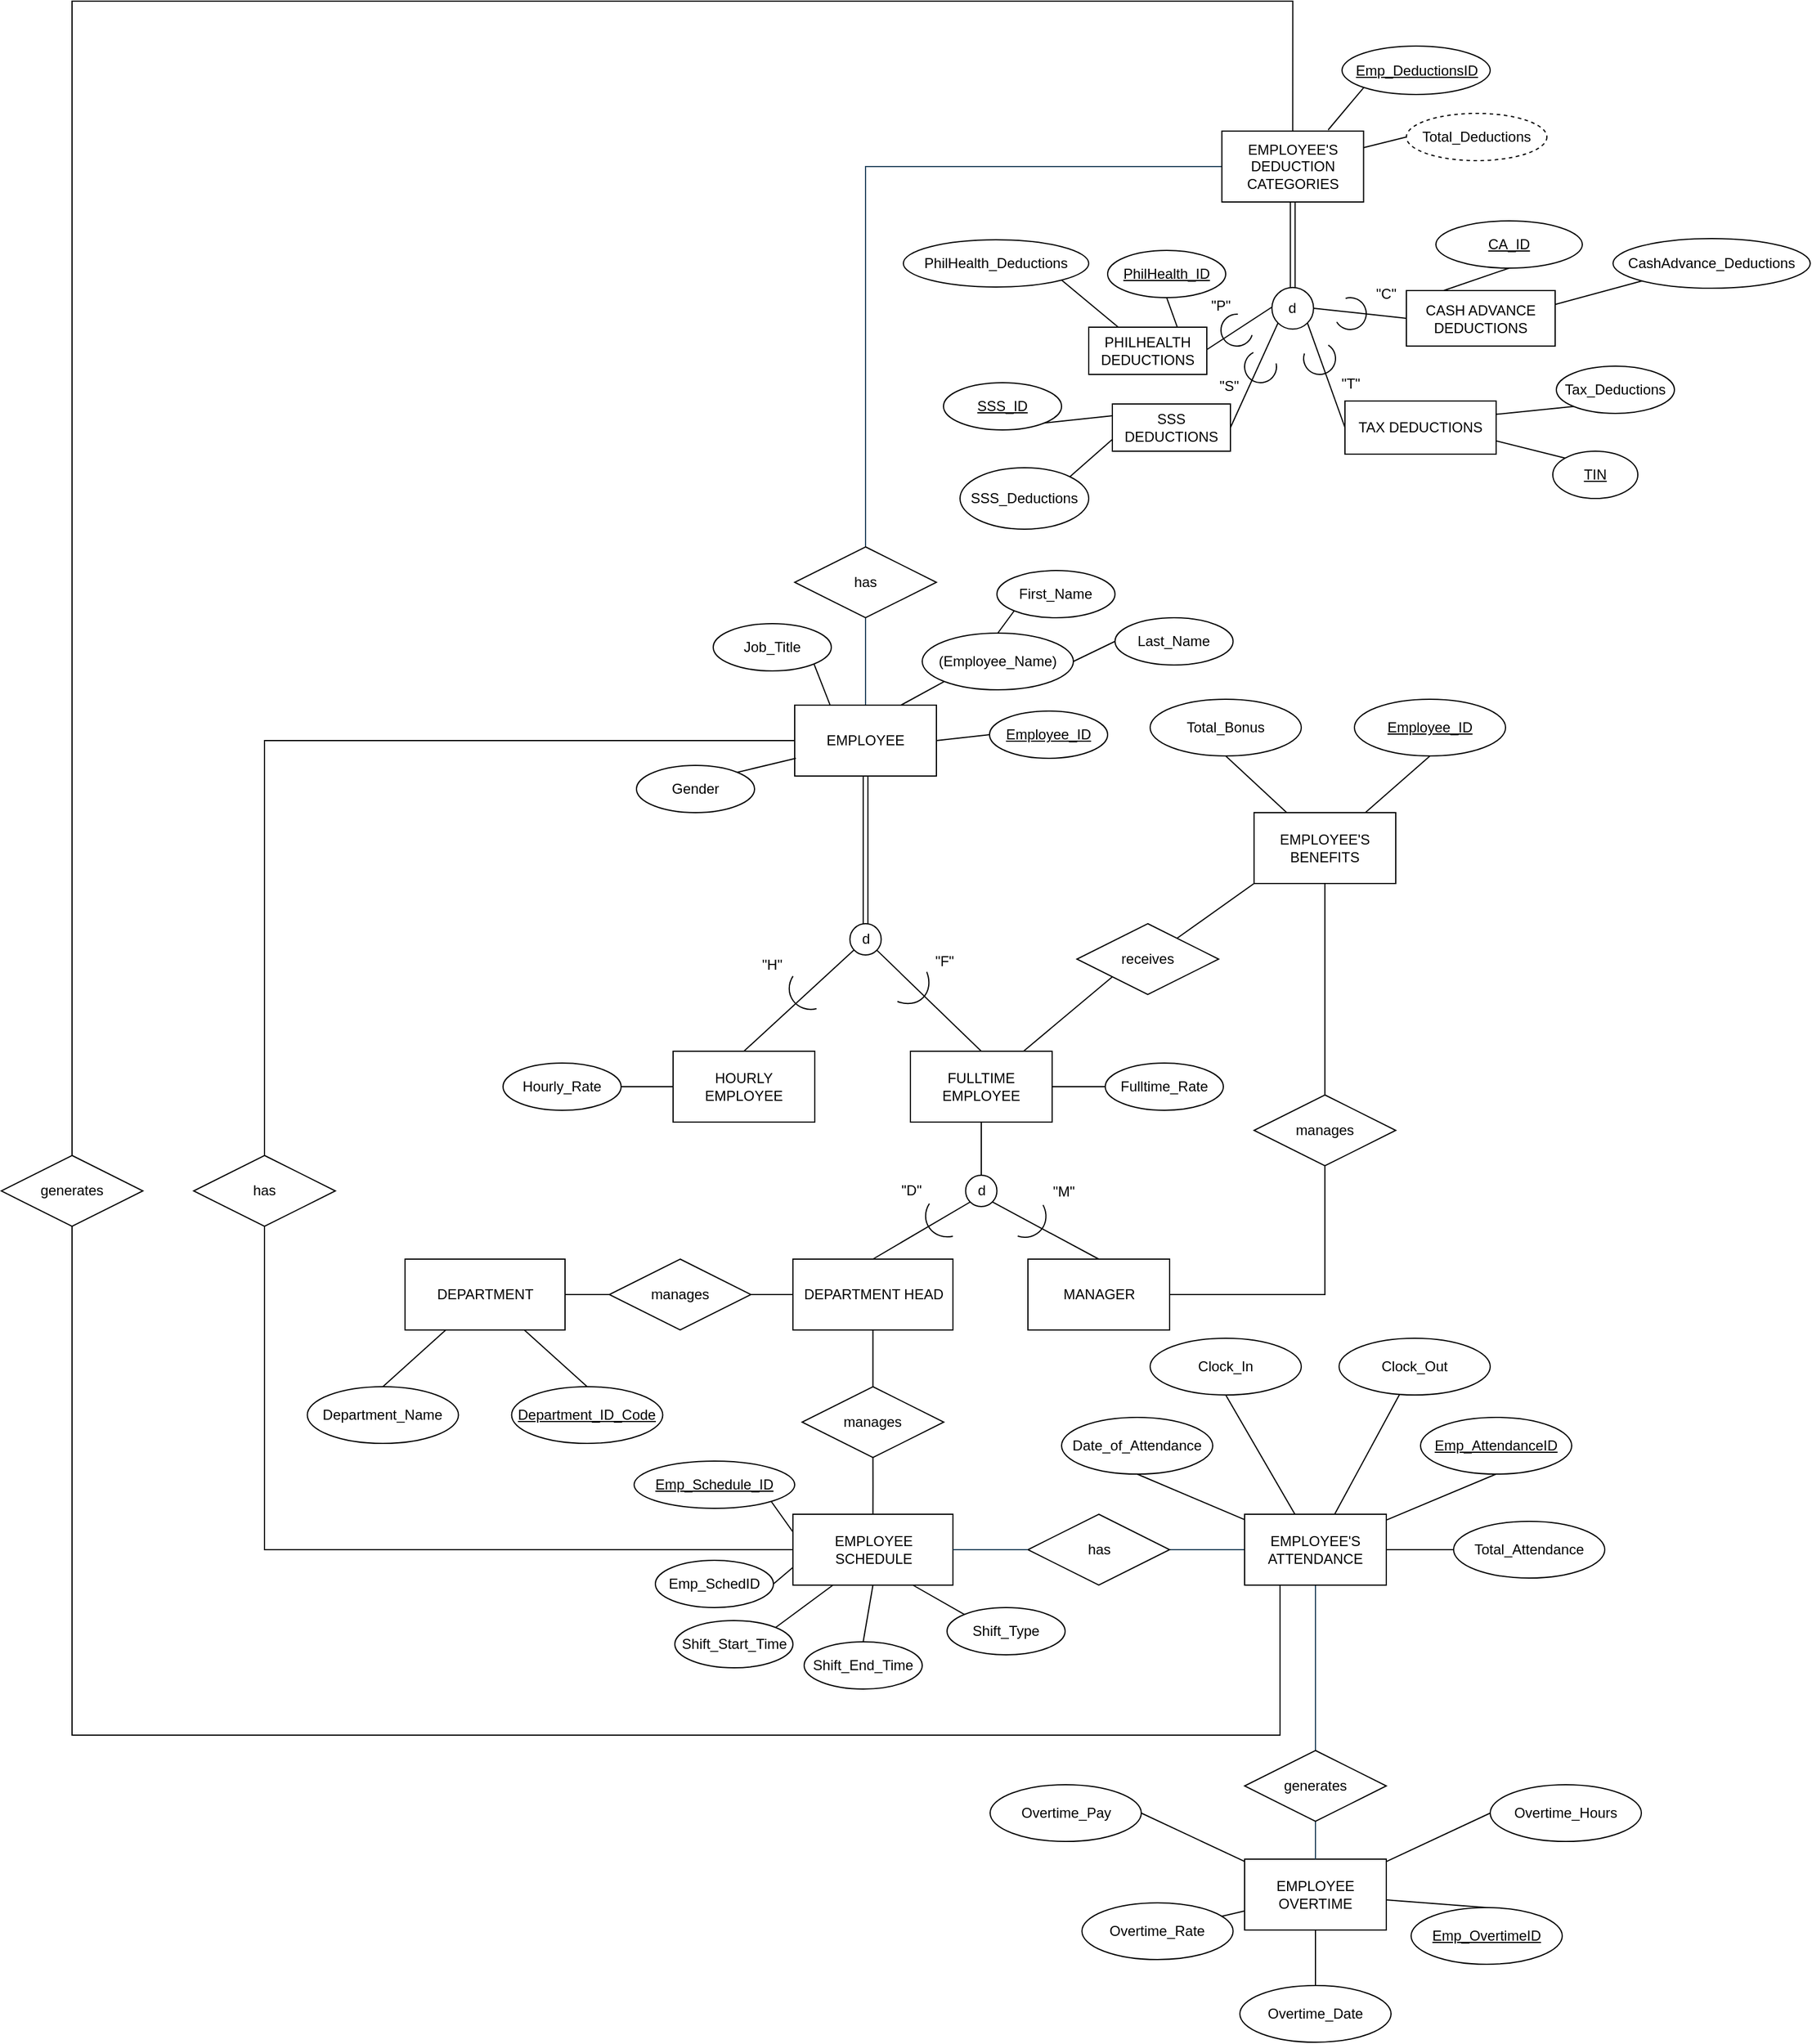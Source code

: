 <mxfile version="24.8.4">
  <diagram id="tcjsno71EdrX0hj49cEU" name="FINALISMS">
    <mxGraphModel dx="2550" dy="1683" grid="0" gridSize="10" guides="1" tooltips="1" connect="1" arrows="1" fold="1" page="0" pageScale="1" pageWidth="850" pageHeight="1100" math="0" shadow="0">
      <root>
        <mxCell id="0" />
        <mxCell id="1" parent="0" />
        <mxCell id="CG7BJl7uc96B3Ltmujwu-2" style="edgeStyle=none;curved=1;rounded=0;orthogonalLoop=1;jettySize=auto;html=1;fontSize=12;shape=link;exitX=0.5;exitY=1;exitDx=0;exitDy=0;" parent="1" source="CG7BJl7uc96B3Ltmujwu-1" edge="1">
          <mxGeometry relative="1" as="geometry">
            <mxPoint x="283" y="333" as="targetPoint" />
            <mxPoint x="283" y="274" as="sourcePoint" />
          </mxGeometry>
        </mxCell>
        <mxCell id="MASK369SihK40Q0xY-oh-35" style="edgeStyle=orthogonalEdgeStyle;rounded=0;orthogonalLoop=1;jettySize=auto;html=1;exitX=0;exitY=0.5;exitDx=0;exitDy=0;endArrow=none;endFill=0;" parent="1" source="CG7BJl7uc96B3Ltmujwu-1" target="MASK369SihK40Q0xY-oh-34" edge="1">
          <mxGeometry relative="1" as="geometry" />
        </mxCell>
        <mxCell id="3F6Cv_izD6sbE8AVYUt3-1" value="" style="edgeLabel;html=1;align=center;verticalAlign=middle;resizable=0;points=[];fontSize=12;strokeColor=#FFFFFF;fontColor=#FFFFFF;fillColor=#182E3E;" parent="MASK369SihK40Q0xY-oh-35" connectable="0" vertex="1">
          <mxGeometry x="0.364" y="-1" relative="1" as="geometry">
            <mxPoint y="1" as="offset" />
          </mxGeometry>
        </mxCell>
        <mxCell id="0FI_tfFNJNvcFmxFVnWc-5" style="edgeStyle=none;curved=1;rounded=0;orthogonalLoop=1;jettySize=auto;html=1;entryX=0.5;entryY=1;entryDx=0;entryDy=0;strokeColor=#23445D;fontSize=12;startSize=8;endSize=8;endArrow=none;endFill=0;" parent="1" source="CG7BJl7uc96B3Ltmujwu-1" target="0FI_tfFNJNvcFmxFVnWc-1" edge="1">
          <mxGeometry relative="1" as="geometry" />
        </mxCell>
        <mxCell id="CG7BJl7uc96B3Ltmujwu-1" value="EMPLOYEE" style="rounded=0;whiteSpace=wrap;html=1;" parent="1" vertex="1">
          <mxGeometry x="223" y="146" width="120" height="60" as="geometry" />
        </mxCell>
        <mxCell id="MASK369SihK40Q0xY-oh-2" value="HOURLY EMPLOYEE" style="rounded=0;whiteSpace=wrap;html=1;" parent="1" vertex="1">
          <mxGeometry x="120" y="439" width="120" height="60" as="geometry" />
        </mxCell>
        <mxCell id="CG7BJl7uc96B3Ltmujwu-8" style="edgeStyle=none;curved=1;rounded=0;orthogonalLoop=1;jettySize=auto;html=1;entryX=0;entryY=1;entryDx=0;entryDy=0;fontSize=12;startSize=8;endSize=8;endArrow=none;endFill=0;" parent="1" source="CG7BJl7uc96B3Ltmujwu-12" target="CG7BJl7uc96B3Ltmujwu-6" edge="1">
          <mxGeometry relative="1" as="geometry">
            <mxPoint x="545.12" y="341.08" as="sourcePoint" />
          </mxGeometry>
        </mxCell>
        <mxCell id="MASK369SihK40Q0xY-oh-22" style="edgeStyle=orthogonalEdgeStyle;rounded=0;orthogonalLoop=1;jettySize=auto;html=1;exitX=0.5;exitY=1;exitDx=0;exitDy=0;entryX=0.5;entryY=0;entryDx=0;entryDy=0;endArrow=none;endFill=0;" parent="1" source="MASK369SihK40Q0xY-oh-3" target="MASK369SihK40Q0xY-oh-13" edge="1">
          <mxGeometry relative="1" as="geometry" />
        </mxCell>
        <mxCell id="MASK369SihK40Q0xY-oh-3" value="FULLTIME EMPLOYEE" style="rounded=0;whiteSpace=wrap;html=1;" parent="1" vertex="1">
          <mxGeometry x="321" y="439" width="120" height="60" as="geometry" />
        </mxCell>
        <mxCell id="CG7BJl7uc96B3Ltmujwu-5" style="edgeStyle=none;curved=1;rounded=0;orthogonalLoop=1;jettySize=auto;html=1;entryX=0.5;entryY=0;entryDx=0;entryDy=0;fontSize=12;startSize=8;endSize=8;endArrow=none;endFill=0;" parent="1" source="CG7BJl7uc96B3Ltmujwu-3" target="MASK369SihK40Q0xY-oh-3" edge="1">
          <mxGeometry relative="1" as="geometry" />
        </mxCell>
        <mxCell id="CG7BJl7uc96B3Ltmujwu-3" value="d" style="ellipse;whiteSpace=wrap;html=1;aspect=fixed;rotation=0;" parent="1" vertex="1">
          <mxGeometry x="269.75" y="331" width="26.5" height="26.5" as="geometry" />
        </mxCell>
        <mxCell id="MASK369SihK40Q0xY-oh-26" style="edgeStyle=orthogonalEdgeStyle;rounded=0;orthogonalLoop=1;jettySize=auto;html=1;exitX=0;exitY=0.5;exitDx=0;exitDy=0;entryX=1;entryY=0.5;entryDx=0;entryDy=0;endArrow=none;endFill=0;" parent="1" source="MASK369SihK40Q0xY-oh-8" target="MASK369SihK40Q0xY-oh-23" edge="1">
          <mxGeometry relative="1" as="geometry" />
        </mxCell>
        <mxCell id="MASK369SihK40Q0xY-oh-31" style="edgeStyle=orthogonalEdgeStyle;rounded=0;orthogonalLoop=1;jettySize=auto;html=1;exitX=0.5;exitY=1;exitDx=0;exitDy=0;entryX=0.5;entryY=0;entryDx=0;entryDy=0;endArrow=none;endFill=0;" parent="1" source="MASK369SihK40Q0xY-oh-8" target="CG7BJl7uc96B3Ltmujwu-14" edge="1">
          <mxGeometry relative="1" as="geometry" />
        </mxCell>
        <mxCell id="MASK369SihK40Q0xY-oh-8" value="DEPARTMENT HEAD" style="rounded=0;whiteSpace=wrap;html=1;" parent="1" vertex="1">
          <mxGeometry x="221.5" y="615" width="135.5" height="60" as="geometry" />
        </mxCell>
        <mxCell id="MASK369SihK40Q0xY-oh-9" value="MANAGER" style="rounded=0;whiteSpace=wrap;html=1;" parent="1" vertex="1">
          <mxGeometry x="420.5" y="615" width="120" height="60" as="geometry" />
        </mxCell>
        <mxCell id="MASK369SihK40Q0xY-oh-15" value="" style="endArrow=none;html=1;rounded=0;exitX=1;exitY=1;exitDx=0;exitDy=0;entryX=0.5;entryY=0;entryDx=0;entryDy=0;" parent="1" source="MASK369SihK40Q0xY-oh-13" target="MASK369SihK40Q0xY-oh-9" edge="1">
          <mxGeometry relative="1" as="geometry">
            <mxPoint x="409" y="601" as="sourcePoint" />
            <mxPoint x="569" y="601" as="targetPoint" />
          </mxGeometry>
        </mxCell>
        <mxCell id="MASK369SihK40Q0xY-oh-13" value="d" style="ellipse;whiteSpace=wrap;html=1;aspect=fixed;rotation=0;" parent="1" vertex="1">
          <mxGeometry x="367.75" y="544" width="26.5" height="26.5" as="geometry" />
        </mxCell>
        <mxCell id="MASK369SihK40Q0xY-oh-18" style="edgeStyle=orthogonalEdgeStyle;rounded=0;orthogonalLoop=1;jettySize=auto;html=1;exitX=1;exitY=0.5;exitDx=0;exitDy=0;entryX=0.5;entryY=1;entryDx=0;entryDy=0;endArrow=none;endFill=0;" parent="1" source="MASK369SihK40Q0xY-oh-9" target="MASK369SihK40Q0xY-oh-17" edge="1">
          <mxGeometry relative="1" as="geometry" />
        </mxCell>
        <mxCell id="MASK369SihK40Q0xY-oh-17" value="manages" style="shape=rhombus;perimeter=rhombusPerimeter;whiteSpace=wrap;html=1;align=center;" parent="1" vertex="1">
          <mxGeometry x="612" y="476" width="120" height="60" as="geometry" />
        </mxCell>
        <mxCell id="CG7BJl7uc96B3Ltmujwu-4" style="edgeStyle=none;curved=1;rounded=0;orthogonalLoop=1;jettySize=auto;html=1;entryX=0.5;entryY=0;entryDx=0;entryDy=0;fontSize=12;startSize=8;endSize=8;endArrow=none;endFill=0;" parent="1" source="CG7BJl7uc96B3Ltmujwu-3" target="MASK369SihK40Q0xY-oh-2" edge="1">
          <mxGeometry relative="1" as="geometry" />
        </mxCell>
        <mxCell id="CG7BJl7uc96B3Ltmujwu-11" style="edgeStyle=none;curved=1;rounded=0;orthogonalLoop=1;jettySize=auto;html=1;fontSize=12;startSize=8;endSize=8;endArrow=none;endFill=0;" parent="1" source="CG7BJl7uc96B3Ltmujwu-6" target="MASK369SihK40Q0xY-oh-17" edge="1">
          <mxGeometry relative="1" as="geometry" />
        </mxCell>
        <mxCell id="njrsVde2IB6XEEYohYFF-3" style="rounded=0;orthogonalLoop=1;jettySize=auto;html=1;entryX=0.5;entryY=1;entryDx=0;entryDy=0;endArrow=none;endFill=0;" parent="1" source="CG7BJl7uc96B3Ltmujwu-6" target="njrsVde2IB6XEEYohYFF-2" edge="1">
          <mxGeometry relative="1" as="geometry" />
        </mxCell>
        <mxCell id="njrsVde2IB6XEEYohYFF-4" style="rounded=0;orthogonalLoop=1;jettySize=auto;html=1;entryX=0.5;entryY=1;entryDx=0;entryDy=0;endArrow=none;endFill=0;" parent="1" source="CG7BJl7uc96B3Ltmujwu-6" target="njrsVde2IB6XEEYohYFF-1" edge="1">
          <mxGeometry relative="1" as="geometry" />
        </mxCell>
        <mxCell id="CG7BJl7uc96B3Ltmujwu-6" value="EMPLOYEE&#39;S BENEFITS" style="rounded=0;whiteSpace=wrap;html=1;" parent="1" vertex="1">
          <mxGeometry x="612" y="237" width="120" height="60" as="geometry" />
        </mxCell>
        <mxCell id="MASK369SihK40Q0xY-oh-19" style="rounded=0;orthogonalLoop=1;jettySize=auto;html=1;exitX=0;exitY=1;exitDx=0;exitDy=0;entryX=0.5;entryY=0;entryDx=0;entryDy=0;endArrow=none;endFill=0;" parent="1" source="MASK369SihK40Q0xY-oh-13" target="MASK369SihK40Q0xY-oh-8" edge="1">
          <mxGeometry relative="1" as="geometry" />
        </mxCell>
        <mxCell id="CG7BJl7uc96B3Ltmujwu-13" value="" style="edgeStyle=none;curved=1;rounded=0;orthogonalLoop=1;jettySize=auto;html=1;entryX=0;entryY=1;entryDx=0;entryDy=0;fontSize=12;startSize=8;endSize=8;endArrow=none;endFill=0;" parent="1" source="MASK369SihK40Q0xY-oh-3" target="CG7BJl7uc96B3Ltmujwu-12" edge="1">
          <mxGeometry relative="1" as="geometry">
            <mxPoint x="424" y="357" as="sourcePoint" />
            <mxPoint x="503.0" y="301.0" as="targetPoint" />
          </mxGeometry>
        </mxCell>
        <mxCell id="CG7BJl7uc96B3Ltmujwu-12" value="receives" style="shape=rhombus;perimeter=rhombusPerimeter;whiteSpace=wrap;html=1;align=center;" parent="1" vertex="1">
          <mxGeometry x="462" y="331" width="120" height="60" as="geometry" />
        </mxCell>
        <mxCell id="MASK369SihK40Q0xY-oh-27" style="edgeStyle=orthogonalEdgeStyle;rounded=0;orthogonalLoop=1;jettySize=auto;html=1;exitX=0;exitY=0.5;exitDx=0;exitDy=0;entryX=1;entryY=0.5;entryDx=0;entryDy=0;endArrow=none;endFill=0;" parent="1" source="MASK369SihK40Q0xY-oh-23" target="MASK369SihK40Q0xY-oh-25" edge="1">
          <mxGeometry relative="1" as="geometry" />
        </mxCell>
        <mxCell id="MASK369SihK40Q0xY-oh-23" value="manages" style="shape=rhombus;perimeter=rhombusPerimeter;whiteSpace=wrap;html=1;align=center;" parent="1" vertex="1">
          <mxGeometry x="66" y="615" width="120" height="60" as="geometry" />
        </mxCell>
        <mxCell id="CG7BJl7uc96B3Ltmujwu-14" value="manages" style="shape=rhombus;perimeter=rhombusPerimeter;whiteSpace=wrap;html=1;align=center;" parent="1" vertex="1">
          <mxGeometry x="229.25" y="723" width="120" height="60" as="geometry" />
        </mxCell>
        <mxCell id="CG7BJl7uc96B3Ltmujwu-22" style="edgeStyle=none;curved=1;rounded=0;orthogonalLoop=1;jettySize=auto;html=1;entryX=0;entryY=0.5;entryDx=0;entryDy=0;strokeColor=#23445D;fontSize=12;startSize=8;endSize=8;endArrow=none;endFill=0;" parent="1" source="CG7BJl7uc96B3Ltmujwu-15" target="CG7BJl7uc96B3Ltmujwu-18" edge="1">
          <mxGeometry relative="1" as="geometry" />
        </mxCell>
        <mxCell id="CG7BJl7uc96B3Ltmujwu-15" value="has" style="shape=rhombus;perimeter=rhombusPerimeter;whiteSpace=wrap;html=1;align=center;" parent="1" vertex="1">
          <mxGeometry x="420.5" y="831" width="120" height="60" as="geometry" />
        </mxCell>
        <mxCell id="MASK369SihK40Q0xY-oh-30" value="EMPLOYEE SCHEDULE" style="rounded=0;whiteSpace=wrap;html=1;" parent="1" vertex="1">
          <mxGeometry x="221.5" y="831" width="135.5" height="60" as="geometry" />
        </mxCell>
        <mxCell id="CG7BJl7uc96B3Ltmujwu-23" style="edgeStyle=none;curved=1;rounded=0;orthogonalLoop=1;jettySize=auto;html=1;entryX=0.5;entryY=0;entryDx=0;entryDy=0;strokeColor=#23445D;fontSize=12;startSize=8;endSize=8;endArrow=none;endFill=0;" parent="1" source="CG7BJl7uc96B3Ltmujwu-18" target="CG7BJl7uc96B3Ltmujwu-19" edge="1">
          <mxGeometry relative="1" as="geometry" />
        </mxCell>
        <mxCell id="Q0URbwxdZeZOYWGPHVsl-3" style="edgeStyle=orthogonalEdgeStyle;rounded=0;orthogonalLoop=1;jettySize=auto;html=1;exitX=0.25;exitY=1;exitDx=0;exitDy=0;entryX=0.5;entryY=1;entryDx=0;entryDy=0;endArrow=none;endFill=0;" parent="1" source="CG7BJl7uc96B3Ltmujwu-18" target="Q0URbwxdZeZOYWGPHVsl-1" edge="1">
          <mxGeometry relative="1" as="geometry">
            <Array as="points">
              <mxPoint x="634" y="1018" />
              <mxPoint x="-389" y="1018" />
            </Array>
          </mxGeometry>
        </mxCell>
        <mxCell id="njrsVde2IB6XEEYohYFF-18" style="rounded=0;orthogonalLoop=1;jettySize=auto;html=1;entryX=0.5;entryY=1;entryDx=0;entryDy=0;endArrow=none;endFill=0;" parent="1" source="CG7BJl7uc96B3Ltmujwu-18" target="njrsVde2IB6XEEYohYFF-12" edge="1">
          <mxGeometry relative="1" as="geometry" />
        </mxCell>
        <mxCell id="njrsVde2IB6XEEYohYFF-19" style="rounded=0;orthogonalLoop=1;jettySize=auto;html=1;entryX=0.5;entryY=1;entryDx=0;entryDy=0;endArrow=none;endFill=0;" parent="1" source="CG7BJl7uc96B3Ltmujwu-18" target="njrsVde2IB6XEEYohYFF-13" edge="1">
          <mxGeometry relative="1" as="geometry" />
        </mxCell>
        <mxCell id="njrsVde2IB6XEEYohYFF-20" style="rounded=0;orthogonalLoop=1;jettySize=auto;html=1;endArrow=none;endFill=0;" parent="1" source="CG7BJl7uc96B3Ltmujwu-18" target="njrsVde2IB6XEEYohYFF-14" edge="1">
          <mxGeometry relative="1" as="geometry" />
        </mxCell>
        <mxCell id="njrsVde2IB6XEEYohYFF-21" style="rounded=0;orthogonalLoop=1;jettySize=auto;html=1;entryX=0.5;entryY=1;entryDx=0;entryDy=0;endArrow=none;endFill=0;" parent="1" source="CG7BJl7uc96B3Ltmujwu-18" target="njrsVde2IB6XEEYohYFF-15" edge="1">
          <mxGeometry relative="1" as="geometry" />
        </mxCell>
        <mxCell id="njrsVde2IB6XEEYohYFF-22" style="rounded=0;orthogonalLoop=1;jettySize=auto;html=1;entryX=0;entryY=0.5;entryDx=0;entryDy=0;endArrow=none;endFill=0;" parent="1" source="CG7BJl7uc96B3Ltmujwu-18" target="njrsVde2IB6XEEYohYFF-16" edge="1">
          <mxGeometry relative="1" as="geometry" />
        </mxCell>
        <mxCell id="CG7BJl7uc96B3Ltmujwu-18" value="EMPLOYEE&#39;S ATTENDANCE" style="rounded=0;whiteSpace=wrap;html=1;" parent="1" vertex="1">
          <mxGeometry x="604" y="831" width="120" height="60" as="geometry" />
        </mxCell>
        <mxCell id="njrsVde2IB6XEEYohYFF-28" style="rounded=0;orthogonalLoop=1;jettySize=auto;html=1;entryX=1;entryY=0.5;entryDx=0;entryDy=0;endArrow=none;endFill=0;" parent="1" source="CG7BJl7uc96B3Ltmujwu-20" target="njrsVde2IB6XEEYohYFF-23" edge="1">
          <mxGeometry relative="1" as="geometry" />
        </mxCell>
        <mxCell id="njrsVde2IB6XEEYohYFF-29" style="rounded=0;orthogonalLoop=1;jettySize=auto;html=1;endArrow=none;endFill=0;" parent="1" source="CG7BJl7uc96B3Ltmujwu-20" target="njrsVde2IB6XEEYohYFF-24" edge="1">
          <mxGeometry relative="1" as="geometry" />
        </mxCell>
        <mxCell id="njrsVde2IB6XEEYohYFF-30" style="rounded=0;orthogonalLoop=1;jettySize=auto;html=1;endArrow=none;endFill=0;" parent="1" source="CG7BJl7uc96B3Ltmujwu-20" target="njrsVde2IB6XEEYohYFF-25" edge="1">
          <mxGeometry relative="1" as="geometry" />
        </mxCell>
        <mxCell id="njrsVde2IB6XEEYohYFF-31" style="rounded=0;orthogonalLoop=1;jettySize=auto;html=1;entryX=0.5;entryY=0;entryDx=0;entryDy=0;endArrow=none;endFill=0;" parent="1" source="CG7BJl7uc96B3Ltmujwu-20" target="njrsVde2IB6XEEYohYFF-26" edge="1">
          <mxGeometry relative="1" as="geometry" />
        </mxCell>
        <mxCell id="njrsVde2IB6XEEYohYFF-32" style="rounded=0;orthogonalLoop=1;jettySize=auto;html=1;entryX=0;entryY=0.5;entryDx=0;entryDy=0;endArrow=none;endFill=0;" parent="1" source="CG7BJl7uc96B3Ltmujwu-20" target="njrsVde2IB6XEEYohYFF-27" edge="1">
          <mxGeometry relative="1" as="geometry" />
        </mxCell>
        <mxCell id="CG7BJl7uc96B3Ltmujwu-20" value="EMPLOYEE OVERTIME" style="rounded=0;whiteSpace=wrap;html=1;" parent="1" vertex="1">
          <mxGeometry x="604" y="1123" width="120" height="60" as="geometry" />
        </mxCell>
        <mxCell id="CG7BJl7uc96B3Ltmujwu-24" style="edgeStyle=none;curved=1;rounded=0;orthogonalLoop=1;jettySize=auto;html=1;entryX=0.5;entryY=0;entryDx=0;entryDy=0;strokeColor=#23445D;fontSize=12;startSize=8;endSize=8;endArrow=none;endFill=0;exitX=0.5;exitY=1;exitDx=0;exitDy=0;" parent="1" source="CG7BJl7uc96B3Ltmujwu-19" target="CG7BJl7uc96B3Ltmujwu-20" edge="1">
          <mxGeometry relative="1" as="geometry">
            <mxPoint x="664" y="1093" as="sourcePoint" />
          </mxGeometry>
        </mxCell>
        <mxCell id="MASK369SihK40Q0xY-oh-36" style="edgeStyle=orthogonalEdgeStyle;rounded=0;orthogonalLoop=1;jettySize=auto;html=1;exitX=0.5;exitY=1;exitDx=0;exitDy=0;entryX=0;entryY=0.5;entryDx=0;entryDy=0;endArrow=none;endFill=0;" parent="1" source="MASK369SihK40Q0xY-oh-34" target="MASK369SihK40Q0xY-oh-30" edge="1">
          <mxGeometry relative="1" as="geometry" />
        </mxCell>
        <mxCell id="CG7BJl7uc96B3Ltmujwu-19" value="generates" style="shape=rhombus;perimeter=rhombusPerimeter;whiteSpace=wrap;html=1;align=center;" parent="1" vertex="1">
          <mxGeometry x="604" y="1031" width="120" height="60" as="geometry" />
        </mxCell>
        <mxCell id="MASK369SihK40Q0xY-oh-34" value="has" style="shape=rhombus;perimeter=rhombusPerimeter;whiteSpace=wrap;html=1;align=center;" parent="1" vertex="1">
          <mxGeometry x="-286" y="527.25" width="120" height="60" as="geometry" />
        </mxCell>
        <mxCell id="MASK369SihK40Q0xY-oh-33" style="edgeStyle=orthogonalEdgeStyle;rounded=0;orthogonalLoop=1;jettySize=auto;html=1;exitX=0.5;exitY=1;exitDx=0;exitDy=0;endArrow=none;endFill=0;" parent="1" source="CG7BJl7uc96B3Ltmujwu-14" target="MASK369SihK40Q0xY-oh-30" edge="1">
          <mxGeometry relative="1" as="geometry" />
        </mxCell>
        <mxCell id="CG7BJl7uc96B3Ltmujwu-21" style="edgeStyle=none;curved=1;rounded=0;orthogonalLoop=1;jettySize=auto;html=1;strokeColor=#23445D;fontSize=12;startSize=8;endSize=8;endArrow=none;endFill=0;entryX=0;entryY=0.5;entryDx=0;entryDy=0;" parent="1" source="MASK369SihK40Q0xY-oh-30" target="CG7BJl7uc96B3Ltmujwu-15" edge="1">
          <mxGeometry relative="1" as="geometry">
            <mxPoint x="418" y="862" as="targetPoint" />
          </mxGeometry>
        </mxCell>
        <mxCell id="njrsVde2IB6XEEYohYFF-10" style="rounded=0;orthogonalLoop=1;jettySize=auto;html=1;entryX=0.5;entryY=0;entryDx=0;entryDy=0;endArrow=none;endFill=0;" parent="1" source="MASK369SihK40Q0xY-oh-25" target="njrsVde2IB6XEEYohYFF-7" edge="1">
          <mxGeometry relative="1" as="geometry" />
        </mxCell>
        <mxCell id="njrsVde2IB6XEEYohYFF-11" style="rounded=0;orthogonalLoop=1;jettySize=auto;html=1;entryX=0.5;entryY=0;entryDx=0;entryDy=0;endArrow=none;endFill=0;" parent="1" source="MASK369SihK40Q0xY-oh-25" target="njrsVde2IB6XEEYohYFF-8" edge="1">
          <mxGeometry relative="1" as="geometry" />
        </mxCell>
        <mxCell id="MASK369SihK40Q0xY-oh-25" value="DEPARTMENT" style="rounded=0;whiteSpace=wrap;html=1;" parent="1" vertex="1">
          <mxGeometry x="-107" y="615" width="135.5" height="60" as="geometry" />
        </mxCell>
        <mxCell id="0FI_tfFNJNvcFmxFVnWc-6" style="edgeStyle=orthogonalEdgeStyle;rounded=0;orthogonalLoop=1;jettySize=auto;html=1;strokeColor=#23445D;fontSize=12;startSize=8;endSize=8;endArrow=none;endFill=0;entryX=0;entryY=0.5;entryDx=0;entryDy=0;exitX=0.5;exitY=0;exitDx=0;exitDy=0;" parent="1" source="0FI_tfFNJNvcFmxFVnWc-1" target="0FI_tfFNJNvcFmxFVnWc-2" edge="1">
          <mxGeometry relative="1" as="geometry">
            <mxPoint x="283" y="-84" as="targetPoint" />
            <Array as="points">
              <mxPoint x="283" y="-310" />
            </Array>
          </mxGeometry>
        </mxCell>
        <mxCell id="0FI_tfFNJNvcFmxFVnWc-1" value="has" style="shape=rhombus;perimeter=rhombusPerimeter;whiteSpace=wrap;html=1;align=center;" parent="1" vertex="1">
          <mxGeometry x="223" y="12" width="120" height="60" as="geometry" />
        </mxCell>
        <mxCell id="0FI_tfFNJNvcFmxFVnWc-2" value="EMPLOYEE&#39;S DEDUCTION CATEGORIES" style="rounded=0;whiteSpace=wrap;html=1;" parent="1" vertex="1">
          <mxGeometry x="584.75" y="-340" width="120" height="60" as="geometry" />
        </mxCell>
        <mxCell id="Q0URbwxdZeZOYWGPHVsl-4" style="edgeStyle=orthogonalEdgeStyle;rounded=0;orthogonalLoop=1;jettySize=auto;html=1;exitX=0.5;exitY=0;exitDx=0;exitDy=0;entryX=0.5;entryY=0;entryDx=0;entryDy=0;endArrow=none;endFill=0;" parent="1" source="Q0URbwxdZeZOYWGPHVsl-1" target="0FI_tfFNJNvcFmxFVnWc-2" edge="1">
          <mxGeometry relative="1" as="geometry">
            <Array as="points">
              <mxPoint x="-389" y="-450" />
              <mxPoint x="645" y="-450" />
            </Array>
          </mxGeometry>
        </mxCell>
        <mxCell id="Q0URbwxdZeZOYWGPHVsl-1" value="generates" style="shape=rhombus;perimeter=rhombusPerimeter;whiteSpace=wrap;html=1;align=center;" parent="1" vertex="1">
          <mxGeometry x="-449" y="527.25" width="120" height="60" as="geometry" />
        </mxCell>
        <mxCell id="bJjsRzqaRd4c7asXYir--1" value="(Employee_Name)" style="ellipse;whiteSpace=wrap;html=1;align=center;" parent="1" vertex="1">
          <mxGeometry x="331" y="85" width="128" height="48" as="geometry" />
        </mxCell>
        <mxCell id="bJjsRzqaRd4c7asXYir--3" value="" style="endArrow=none;html=1;rounded=0;exitX=0.75;exitY=0;exitDx=0;exitDy=0;entryX=0;entryY=1;entryDx=0;entryDy=0;" parent="1" source="CG7BJl7uc96B3Ltmujwu-1" target="bJjsRzqaRd4c7asXYir--1" edge="1">
          <mxGeometry relative="1" as="geometry">
            <mxPoint x="306" y="183" as="sourcePoint" />
            <mxPoint x="466" y="183" as="targetPoint" />
          </mxGeometry>
        </mxCell>
        <mxCell id="bJjsRzqaRd4c7asXYir--4" value="First_Name" style="ellipse;whiteSpace=wrap;html=1;align=center;" parent="1" vertex="1">
          <mxGeometry x="394.25" y="32" width="100" height="40" as="geometry" />
        </mxCell>
        <mxCell id="bJjsRzqaRd4c7asXYir--5" value="" style="endArrow=none;html=1;rounded=0;exitX=0.5;exitY=0;exitDx=0;exitDy=0;entryX=0;entryY=1;entryDx=0;entryDy=0;" parent="1" source="bJjsRzqaRd4c7asXYir--1" target="bJjsRzqaRd4c7asXYir--4" edge="1">
          <mxGeometry relative="1" as="geometry">
            <mxPoint x="429" y="193" as="sourcePoint" />
            <mxPoint x="589" y="193" as="targetPoint" />
          </mxGeometry>
        </mxCell>
        <mxCell id="bJjsRzqaRd4c7asXYir--6" value="Last_Name" style="ellipse;whiteSpace=wrap;html=1;align=center;" parent="1" vertex="1">
          <mxGeometry x="494.25" y="72" width="100" height="40" as="geometry" />
        </mxCell>
        <mxCell id="bJjsRzqaRd4c7asXYir--7" value="" style="endArrow=none;html=1;rounded=0;exitX=1;exitY=0.5;exitDx=0;exitDy=0;entryX=0;entryY=0.5;entryDx=0;entryDy=0;" parent="1" source="bJjsRzqaRd4c7asXYir--1" target="bJjsRzqaRd4c7asXYir--6" edge="1">
          <mxGeometry relative="1" as="geometry">
            <mxPoint x="457" y="114" as="sourcePoint" />
            <mxPoint x="589" y="193" as="targetPoint" />
          </mxGeometry>
        </mxCell>
        <mxCell id="bJjsRzqaRd4c7asXYir--9" value="Employee_ID" style="ellipse;whiteSpace=wrap;html=1;align=center;fontStyle=4;" parent="1" vertex="1">
          <mxGeometry x="388" y="151" width="100" height="40" as="geometry" />
        </mxCell>
        <mxCell id="bJjsRzqaRd4c7asXYir--10" value="" style="endArrow=none;html=1;rounded=0;exitX=1;exitY=0.5;exitDx=0;exitDy=0;entryX=0;entryY=0.5;entryDx=0;entryDy=0;" parent="1" source="CG7BJl7uc96B3Ltmujwu-1" target="bJjsRzqaRd4c7asXYir--9" edge="1">
          <mxGeometry relative="1" as="geometry">
            <mxPoint x="293" y="193" as="sourcePoint" />
            <mxPoint x="453" y="193" as="targetPoint" />
          </mxGeometry>
        </mxCell>
        <mxCell id="bJjsRzqaRd4c7asXYir--11" value="Job_Title" style="ellipse;whiteSpace=wrap;html=1;align=center;" parent="1" vertex="1">
          <mxGeometry x="154" y="77" width="100" height="40" as="geometry" />
        </mxCell>
        <mxCell id="bJjsRzqaRd4c7asXYir--12" value="" style="endArrow=none;html=1;rounded=0;entryX=0.25;entryY=0;entryDx=0;entryDy=0;exitX=1;exitY=1;exitDx=0;exitDy=0;" parent="1" source="bJjsRzqaRd4c7asXYir--11" target="CG7BJl7uc96B3Ltmujwu-1" edge="1">
          <mxGeometry relative="1" as="geometry">
            <mxPoint x="218" y="124" as="sourcePoint" />
            <mxPoint x="378" y="124" as="targetPoint" />
          </mxGeometry>
        </mxCell>
        <mxCell id="njrsVde2IB6XEEYohYFF-1" value="Total_Bonus" style="ellipse;whiteSpace=wrap;html=1;align=center;" parent="1" vertex="1">
          <mxGeometry x="524" y="141" width="128" height="48" as="geometry" />
        </mxCell>
        <mxCell id="bJjsRzqaRd4c7asXYir--16" value="Gender" style="ellipse;whiteSpace=wrap;html=1;align=center;" parent="1" vertex="1">
          <mxGeometry x="89" y="197" width="100" height="40" as="geometry" />
        </mxCell>
        <mxCell id="njrsVde2IB6XEEYohYFF-2" value="&lt;u&gt;Employee_ID&lt;/u&gt;" style="ellipse;whiteSpace=wrap;html=1;align=center;" parent="1" vertex="1">
          <mxGeometry x="697" y="141" width="128" height="48" as="geometry" />
        </mxCell>
        <mxCell id="bJjsRzqaRd4c7asXYir--18" value="Emp_DeductionsID" style="ellipse;whiteSpace=wrap;html=1;align=center;fontStyle=4;" parent="1" vertex="1">
          <mxGeometry x="686.5" y="-412" width="125.5" height="41" as="geometry" />
        </mxCell>
        <mxCell id="bJjsRzqaRd4c7asXYir--19" value="" style="endArrow=none;html=1;rounded=0;exitX=0.75;exitY=0;exitDx=0;exitDy=0;entryX=0;entryY=1;entryDx=0;entryDy=0;" parent="1" target="bJjsRzqaRd4c7asXYir--18" edge="1">
          <mxGeometry relative="1" as="geometry">
            <mxPoint x="674.75" y="-341" as="sourcePoint" />
            <mxPoint x="776.75" y="-253" as="targetPoint" />
          </mxGeometry>
        </mxCell>
        <mxCell id="njrsVde2IB6XEEYohYFF-7" value="Department_Name" style="ellipse;whiteSpace=wrap;html=1;align=center;" parent="1" vertex="1">
          <mxGeometry x="-189.75" y="723" width="128" height="48" as="geometry" />
        </mxCell>
        <mxCell id="njrsVde2IB6XEEYohYFF-8" value="&lt;u&gt;Department_ID_Code&lt;/u&gt;" style="ellipse;whiteSpace=wrap;html=1;align=center;" parent="1" vertex="1">
          <mxGeometry x="-16.75" y="723" width="128" height="48" as="geometry" />
        </mxCell>
        <mxCell id="bJjsRzqaRd4c7asXYir--17" value="" style="endArrow=none;html=1;rounded=0;exitX=1;exitY=0;exitDx=0;exitDy=0;" parent="1" source="bJjsRzqaRd4c7asXYir--16" edge="1">
          <mxGeometry relative="1" as="geometry">
            <mxPoint x="148" y="191" as="sourcePoint" />
            <mxPoint x="224" y="191" as="targetPoint" />
          </mxGeometry>
        </mxCell>
        <mxCell id="njrsVde2IB6XEEYohYFF-12" value="Date_of_Attendance" style="ellipse;whiteSpace=wrap;html=1;align=center;" parent="1" vertex="1">
          <mxGeometry x="449" y="749" width="128" height="48" as="geometry" />
        </mxCell>
        <mxCell id="njrsVde2IB6XEEYohYFF-15" value="&lt;u&gt;Emp_AttendanceID&lt;/u&gt;" style="ellipse;whiteSpace=wrap;html=1;align=center;" parent="1" vertex="1">
          <mxGeometry x="753" y="749" width="128" height="48" as="geometry" />
        </mxCell>
        <mxCell id="njrsVde2IB6XEEYohYFF-14" value="Clock_Out" style="ellipse;whiteSpace=wrap;html=1;align=center;" parent="1" vertex="1">
          <mxGeometry x="684" y="682" width="128" height="48" as="geometry" />
        </mxCell>
        <mxCell id="njrsVde2IB6XEEYohYFF-23" value="Overtime_Pay" style="ellipse;whiteSpace=wrap;html=1;align=center;" parent="1" vertex="1">
          <mxGeometry x="388.5" y="1060" width="128" height="48" as="geometry" />
        </mxCell>
        <mxCell id="njrsVde2IB6XEEYohYFF-24" value="Overtime_Rate" style="ellipse;whiteSpace=wrap;html=1;align=center;" parent="1" vertex="1">
          <mxGeometry x="466.25" y="1160" width="128" height="48" as="geometry" />
        </mxCell>
        <mxCell id="njrsVde2IB6XEEYohYFF-13" value="Clock_In" style="ellipse;whiteSpace=wrap;html=1;align=center;" parent="1" vertex="1">
          <mxGeometry x="524" y="682" width="128" height="48" as="geometry" />
        </mxCell>
        <mxCell id="njrsVde2IB6XEEYohYFF-25" value="Overtime_Date" style="ellipse;whiteSpace=wrap;html=1;align=center;" parent="1" vertex="1">
          <mxGeometry x="600" y="1230" width="128" height="48" as="geometry" />
        </mxCell>
        <mxCell id="njrsVde2IB6XEEYohYFF-16" value="Total_Attendance" style="ellipse;whiteSpace=wrap;html=1;align=center;" parent="1" vertex="1">
          <mxGeometry x="781" y="837" width="128" height="48" as="geometry" />
        </mxCell>
        <mxCell id="njrsVde2IB6XEEYohYFF-26" value="&lt;u&gt;Emp_OvertimeID&lt;/u&gt;" style="ellipse;whiteSpace=wrap;html=1;align=center;" parent="1" vertex="1">
          <mxGeometry x="745" y="1164" width="128" height="48" as="geometry" />
        </mxCell>
        <mxCell id="njrsVde2IB6XEEYohYFF-27" value="Overtime_Hours" style="ellipse;whiteSpace=wrap;html=1;align=center;" parent="1" vertex="1">
          <mxGeometry x="812" y="1060" width="128" height="48" as="geometry" />
        </mxCell>
        <mxCell id="bJjsRzqaRd4c7asXYir--35" value="Hourly_Rate" style="ellipse;whiteSpace=wrap;html=1;align=center;" parent="1" vertex="1">
          <mxGeometry x="-24" y="449" width="100" height="40" as="geometry" />
        </mxCell>
        <mxCell id="bJjsRzqaRd4c7asXYir--36" value="" style="endArrow=none;html=1;rounded=0;entryX=0;entryY=0.5;entryDx=0;entryDy=0;exitX=1;exitY=0.5;exitDx=0;exitDy=0;" parent="1" source="bJjsRzqaRd4c7asXYir--35" target="MASK369SihK40Q0xY-oh-2" edge="1">
          <mxGeometry relative="1" as="geometry">
            <mxPoint x="126" y="486" as="sourcePoint" />
            <mxPoint x="286" y="486" as="targetPoint" />
          </mxGeometry>
        </mxCell>
        <mxCell id="bJjsRzqaRd4c7asXYir--37" value="Fulltime_Rate" style="ellipse;whiteSpace=wrap;html=1;align=center;" parent="1" vertex="1">
          <mxGeometry x="486" y="449" width="100" height="40" as="geometry" />
        </mxCell>
        <mxCell id="bJjsRzqaRd4c7asXYir--38" value="" style="endArrow=none;html=1;rounded=0;exitX=1;exitY=0.5;exitDx=0;exitDy=0;entryX=0;entryY=0.5;entryDx=0;entryDy=0;" parent="1" source="MASK369SihK40Q0xY-oh-3" target="bJjsRzqaRd4c7asXYir--37" edge="1">
          <mxGeometry relative="1" as="geometry">
            <mxPoint x="418" y="486" as="sourcePoint" />
            <mxPoint x="578" y="486" as="targetPoint" />
          </mxGeometry>
        </mxCell>
        <mxCell id="bJjsRzqaRd4c7asXYir--39" value="Emp_Schedule_ID" style="ellipse;whiteSpace=wrap;html=1;align=center;fontStyle=4;" parent="1" vertex="1">
          <mxGeometry x="87" y="786" width="136" height="40" as="geometry" />
        </mxCell>
        <mxCell id="bJjsRzqaRd4c7asXYir--40" value="" style="endArrow=none;html=1;rounded=0;entryX=0;entryY=0.25;entryDx=0;entryDy=0;exitX=1;exitY=1;exitDx=0;exitDy=0;" parent="1" source="bJjsRzqaRd4c7asXYir--39" target="MASK369SihK40Q0xY-oh-30" edge="1">
          <mxGeometry relative="1" as="geometry">
            <mxPoint x="160" y="826" as="sourcePoint" />
            <mxPoint x="320" y="826" as="targetPoint" />
          </mxGeometry>
        </mxCell>
        <mxCell id="bJjsRzqaRd4c7asXYir--41" value="Emp_SchedID" style="ellipse;whiteSpace=wrap;html=1;align=center;" parent="1" vertex="1">
          <mxGeometry x="105" y="870" width="100" height="40" as="geometry" />
        </mxCell>
        <mxCell id="bJjsRzqaRd4c7asXYir--46" value="" style="endArrow=none;html=1;rounded=0;entryX=0;entryY=0.75;entryDx=0;entryDy=0;exitX=1;exitY=0.5;exitDx=0;exitDy=0;" parent="1" source="bJjsRzqaRd4c7asXYir--41" target="MASK369SihK40Q0xY-oh-30" edge="1">
          <mxGeometry relative="1" as="geometry">
            <mxPoint x="136" y="913" as="sourcePoint" />
            <mxPoint x="296" y="913" as="targetPoint" />
          </mxGeometry>
        </mxCell>
        <mxCell id="bJjsRzqaRd4c7asXYir--49" value="Shift_Start_Time" style="ellipse;whiteSpace=wrap;html=1;align=center;" parent="1" vertex="1">
          <mxGeometry x="121.5" y="921" width="100" height="40" as="geometry" />
        </mxCell>
        <mxCell id="bJjsRzqaRd4c7asXYir--50" value="" style="endArrow=none;html=1;rounded=0;entryX=0.25;entryY=1;entryDx=0;entryDy=0;exitX=1;exitY=0;exitDx=0;exitDy=0;" parent="1" source="bJjsRzqaRd4c7asXYir--49" target="MASK369SihK40Q0xY-oh-30" edge="1">
          <mxGeometry relative="1" as="geometry">
            <mxPoint x="211" y="913" as="sourcePoint" />
            <mxPoint x="371" y="913" as="targetPoint" />
          </mxGeometry>
        </mxCell>
        <mxCell id="bJjsRzqaRd4c7asXYir--51" value="Shift_End_Time" style="ellipse;whiteSpace=wrap;html=1;align=center;" parent="1" vertex="1">
          <mxGeometry x="231" y="939" width="100" height="40" as="geometry" />
        </mxCell>
        <mxCell id="bJjsRzqaRd4c7asXYir--52" value="" style="endArrow=none;html=1;rounded=0;exitX=0.5;exitY=1;exitDx=0;exitDy=0;entryX=0.5;entryY=0;entryDx=0;entryDy=0;" parent="1" source="MASK369SihK40Q0xY-oh-30" target="bJjsRzqaRd4c7asXYir--51" edge="1">
          <mxGeometry relative="1" as="geometry">
            <mxPoint x="269" y="899" as="sourcePoint" />
            <mxPoint x="429" y="899" as="targetPoint" />
          </mxGeometry>
        </mxCell>
        <mxCell id="bJjsRzqaRd4c7asXYir--53" value="Shift_Type" style="ellipse;whiteSpace=wrap;html=1;align=center;" parent="1" vertex="1">
          <mxGeometry x="352" y="910" width="100" height="40" as="geometry" />
        </mxCell>
        <mxCell id="bJjsRzqaRd4c7asXYir--54" value="" style="endArrow=none;html=1;rounded=0;exitX=0.75;exitY=1;exitDx=0;exitDy=0;entryX=0;entryY=0;entryDx=0;entryDy=0;" parent="1" source="MASK369SihK40Q0xY-oh-30" target="bJjsRzqaRd4c7asXYir--53" edge="1">
          <mxGeometry relative="1" as="geometry">
            <mxPoint x="269" y="899" as="sourcePoint" />
            <mxPoint x="429" y="899" as="targetPoint" />
          </mxGeometry>
        </mxCell>
        <mxCell id="-uRxX_sYsHM3jiogf1Y5-1" value="" style="verticalLabelPosition=bottom;verticalAlign=top;html=1;shape=mxgraph.basic.arc;startAngle=0.3;endAngle=0.67;rotation=60;" parent="1" vertex="1">
          <mxGeometry x="219.5" y="364.67" width="37" height="40" as="geometry" />
        </mxCell>
        <mxCell id="-uRxX_sYsHM3jiogf1Y5-2" value="" style="verticalLabelPosition=bottom;verticalAlign=top;html=1;shape=mxgraph.basic.arc;startAngle=0.328;endAngle=0.671;rotation=-45;" parent="1" vertex="1">
          <mxGeometry x="294" y="351" width="40" height="50" as="geometry" />
        </mxCell>
        <mxCell id="-uRxX_sYsHM3jiogf1Y5-3" value="&quot;H&quot;" style="text;html=1;align=center;verticalAlign=middle;whiteSpace=wrap;rounded=0;" parent="1" vertex="1">
          <mxGeometry x="174" y="351" width="60" height="30" as="geometry" />
        </mxCell>
        <mxCell id="-uRxX_sYsHM3jiogf1Y5-4" value="&quot;F&quot;" style="text;html=1;align=center;verticalAlign=middle;whiteSpace=wrap;rounded=0;" parent="1" vertex="1">
          <mxGeometry x="320" y="348" width="60" height="30" as="geometry" />
        </mxCell>
        <mxCell id="-uRxX_sYsHM3jiogf1Y5-7" value="" style="verticalLabelPosition=bottom;verticalAlign=top;html=1;shape=mxgraph.basic.arc;startAngle=0.3;endAngle=0.67;rotation=60;" parent="1" vertex="1">
          <mxGeometry x="335" y="557.25" width="37" height="40" as="geometry" />
        </mxCell>
        <mxCell id="-uRxX_sYsHM3jiogf1Y5-8" value="" style="verticalLabelPosition=bottom;verticalAlign=top;html=1;shape=mxgraph.basic.arc;startAngle=0.3;endAngle=0.67;rotation=-45;" parent="1" vertex="1">
          <mxGeometry x="398" y="557.25" width="37" height="40" as="geometry" />
        </mxCell>
        <mxCell id="-uRxX_sYsHM3jiogf1Y5-9" value="&quot;D&quot;" style="text;html=1;align=center;verticalAlign=middle;whiteSpace=wrap;rounded=0;" parent="1" vertex="1">
          <mxGeometry x="292" y="542.25" width="60" height="30" as="geometry" />
        </mxCell>
        <mxCell id="-uRxX_sYsHM3jiogf1Y5-10" value="&quot;M&quot;" style="text;html=1;align=center;verticalAlign=middle;whiteSpace=wrap;rounded=0;" parent="1" vertex="1">
          <mxGeometry x="421" y="543" width="60" height="30" as="geometry" />
        </mxCell>
        <mxCell id="IQhqfWnbCser1qJqU_I6-4" value="" style="shape=link;html=1;rounded=0;exitX=0.5;exitY=1;exitDx=0;exitDy=0;entryX=0.5;entryY=0;entryDx=0;entryDy=0;" parent="1" source="0FI_tfFNJNvcFmxFVnWc-2" target="IQhqfWnbCser1qJqU_I6-6" edge="1">
          <mxGeometry relative="1" as="geometry">
            <mxPoint x="541" y="-127" as="sourcePoint" />
            <mxPoint x="645" y="-168" as="targetPoint" />
          </mxGeometry>
        </mxCell>
        <mxCell id="IQhqfWnbCser1qJqU_I6-6" value="d" style="ellipse;whiteSpace=wrap;html=1;aspect=fixed;" parent="1" vertex="1">
          <mxGeometry x="627.13" y="-207.63" width="35.25" height="35.25" as="geometry" />
        </mxCell>
        <mxCell id="IQhqfWnbCser1qJqU_I6-8" value="Total_Deductions" style="ellipse;whiteSpace=wrap;html=1;align=center;dashed=1;" parent="1" vertex="1">
          <mxGeometry x="741" y="-355" width="119" height="40" as="geometry" />
        </mxCell>
        <mxCell id="5GjHKsNSO-JHVIr0YKw0-2" value="" style="endArrow=none;html=1;rounded=0;exitX=1;exitY=0.25;exitDx=0;exitDy=0;entryX=0;entryY=0.5;entryDx=0;entryDy=0;" parent="1" target="IQhqfWnbCser1qJqU_I6-8" edge="1">
          <mxGeometry relative="1" as="geometry">
            <mxPoint x="704.75" y="-326" as="sourcePoint" />
            <mxPoint x="820" y="-225" as="targetPoint" />
          </mxGeometry>
        </mxCell>
        <mxCell id="5GjHKsNSO-JHVIr0YKw0-3" value="PHILHEALTH DEDUCTIONS" style="whiteSpace=wrap;html=1;align=center;" parent="1" vertex="1">
          <mxGeometry x="472" y="-174" width="100" height="40" as="geometry" />
        </mxCell>
        <mxCell id="5GjHKsNSO-JHVIr0YKw0-4" value="" style="endArrow=none;html=1;rounded=0;entryX=0;entryY=0.5;entryDx=0;entryDy=0;exitX=1;exitY=0.5;exitDx=0;exitDy=0;" parent="1" edge="1">
          <mxGeometry relative="1" as="geometry">
            <mxPoint x="572" y="-155" as="sourcePoint" />
            <mxPoint x="627.13" y="-191.005" as="targetPoint" />
          </mxGeometry>
        </mxCell>
        <mxCell id="5GjHKsNSO-JHVIr0YKw0-5" value="PhilHealth_ID" style="ellipse;whiteSpace=wrap;html=1;align=center;fontStyle=4;" parent="1" vertex="1">
          <mxGeometry x="488" y="-239" width="100" height="40" as="geometry" />
        </mxCell>
        <mxCell id="yF8jHdomq28Ouww_1T2H-1" value="" style="endArrow=none;html=1;rounded=0;exitX=0.75;exitY=0;exitDx=0;exitDy=0;entryX=0.5;entryY=1;entryDx=0;entryDy=0;" edge="1" parent="1" source="5GjHKsNSO-JHVIr0YKw0-3" target="5GjHKsNSO-JHVIr0YKw0-5">
          <mxGeometry relative="1" as="geometry">
            <mxPoint x="519" y="-162" as="sourcePoint" />
            <mxPoint x="679" y="-162" as="targetPoint" />
          </mxGeometry>
        </mxCell>
        <mxCell id="yF8jHdomq28Ouww_1T2H-2" value="PhilHealth_Deductions" style="ellipse;whiteSpace=wrap;html=1;align=center;" vertex="1" parent="1">
          <mxGeometry x="315" y="-248" width="157" height="40" as="geometry" />
        </mxCell>
        <mxCell id="yF8jHdomq28Ouww_1T2H-3" value="" style="endArrow=none;html=1;rounded=0;entryX=0.25;entryY=0;entryDx=0;entryDy=0;exitX=1;exitY=1;exitDx=0;exitDy=0;" edge="1" parent="1" source="yF8jHdomq28Ouww_1T2H-2" target="5GjHKsNSO-JHVIr0YKw0-3">
          <mxGeometry relative="1" as="geometry">
            <mxPoint x="466" y="-154" as="sourcePoint" />
            <mxPoint x="626" y="-154" as="targetPoint" />
          </mxGeometry>
        </mxCell>
        <mxCell id="yF8jHdomq28Ouww_1T2H-4" value="SSS DEDUCTIONS" style="whiteSpace=wrap;html=1;align=center;" vertex="1" parent="1">
          <mxGeometry x="492" y="-109" width="100" height="40" as="geometry" />
        </mxCell>
        <mxCell id="yF8jHdomq28Ouww_1T2H-5" value="" style="endArrow=none;html=1;rounded=0;exitX=0;exitY=1;exitDx=0;exitDy=0;entryX=1;entryY=0.5;entryDx=0;entryDy=0;" edge="1" parent="1" source="IQhqfWnbCser1qJqU_I6-6" target="yF8jHdomq28Ouww_1T2H-4">
          <mxGeometry relative="1" as="geometry">
            <mxPoint x="658" y="-114" as="sourcePoint" />
            <mxPoint x="818" y="-114" as="targetPoint" />
          </mxGeometry>
        </mxCell>
        <mxCell id="yF8jHdomq28Ouww_1T2H-6" value="SSS_ID" style="ellipse;whiteSpace=wrap;html=1;align=center;fontStyle=4;" vertex="1" parent="1">
          <mxGeometry x="349" y="-127" width="100" height="40" as="geometry" />
        </mxCell>
        <mxCell id="yF8jHdomq28Ouww_1T2H-7" value="" style="endArrow=none;html=1;rounded=0;exitX=0;exitY=0.25;exitDx=0;exitDy=0;entryX=1;entryY=1;entryDx=0;entryDy=0;" edge="1" parent="1" source="yF8jHdomq28Ouww_1T2H-4" target="yF8jHdomq28Ouww_1T2H-6">
          <mxGeometry relative="1" as="geometry">
            <mxPoint x="492" y="-83" as="sourcePoint" />
            <mxPoint x="652" y="-83" as="targetPoint" />
          </mxGeometry>
        </mxCell>
        <mxCell id="yF8jHdomq28Ouww_1T2H-8" value="SSS_Deductions" style="ellipse;whiteSpace=wrap;html=1;align=center;" vertex="1" parent="1">
          <mxGeometry x="363" y="-55" width="109" height="52" as="geometry" />
        </mxCell>
        <mxCell id="yF8jHdomq28Ouww_1T2H-9" value="" style="endArrow=none;html=1;rounded=0;entryX=0;entryY=0.75;entryDx=0;entryDy=0;exitX=1;exitY=0;exitDx=0;exitDy=0;" edge="1" parent="1" source="yF8jHdomq28Ouww_1T2H-8" target="yF8jHdomq28Ouww_1T2H-4">
          <mxGeometry relative="1" as="geometry">
            <mxPoint x="416" y="-85" as="sourcePoint" />
            <mxPoint x="576" y="-85" as="targetPoint" />
          </mxGeometry>
        </mxCell>
        <mxCell id="yF8jHdomq28Ouww_1T2H-10" value="TAX DEDUCTIONS" style="whiteSpace=wrap;html=1;align=center;" vertex="1" parent="1">
          <mxGeometry x="689" y="-111.5" width="128" height="45" as="geometry" />
        </mxCell>
        <mxCell id="yF8jHdomq28Ouww_1T2H-11" value="" style="endArrow=none;html=1;rounded=0;exitX=1;exitY=1;exitDx=0;exitDy=0;entryX=0;entryY=0.5;entryDx=0;entryDy=0;" edge="1" parent="1" source="IQhqfWnbCser1qJqU_I6-6" target="yF8jHdomq28Ouww_1T2H-10">
          <mxGeometry relative="1" as="geometry">
            <mxPoint x="664" y="-67" as="sourcePoint" />
            <mxPoint x="824" y="-67" as="targetPoint" />
          </mxGeometry>
        </mxCell>
        <mxCell id="yF8jHdomq28Ouww_1T2H-12" value="TIN" style="ellipse;whiteSpace=wrap;html=1;align=center;fontStyle=4;" vertex="1" parent="1">
          <mxGeometry x="865" y="-69" width="72" height="40" as="geometry" />
        </mxCell>
        <mxCell id="yF8jHdomq28Ouww_1T2H-13" value="" style="endArrow=none;html=1;rounded=0;exitX=1;exitY=0.75;exitDx=0;exitDy=0;entryX=0;entryY=0;entryDx=0;entryDy=0;" edge="1" parent="1" source="yF8jHdomq28Ouww_1T2H-10" target="yF8jHdomq28Ouww_1T2H-12">
          <mxGeometry relative="1" as="geometry">
            <mxPoint x="883" y="-87" as="sourcePoint" />
            <mxPoint x="990" y="-81.5" as="targetPoint" />
          </mxGeometry>
        </mxCell>
        <mxCell id="yF8jHdomq28Ouww_1T2H-14" value="Tax_Deductions" style="ellipse;whiteSpace=wrap;html=1;align=center;" vertex="1" parent="1">
          <mxGeometry x="868" y="-141" width="100" height="40" as="geometry" />
        </mxCell>
        <mxCell id="yF8jHdomq28Ouww_1T2H-15" value="" style="endArrow=none;html=1;rounded=0;exitX=1;exitY=0.25;exitDx=0;exitDy=0;entryX=0;entryY=1;entryDx=0;entryDy=0;" edge="1" parent="1" source="yF8jHdomq28Ouww_1T2H-10" target="yF8jHdomq28Ouww_1T2H-14">
          <mxGeometry relative="1" as="geometry">
            <mxPoint x="732" y="-132" as="sourcePoint" />
            <mxPoint x="892" y="-132" as="targetPoint" />
          </mxGeometry>
        </mxCell>
        <mxCell id="yF8jHdomq28Ouww_1T2H-16" value="CASH ADVANCE DEDUCTIONS" style="whiteSpace=wrap;html=1;align=center;" vertex="1" parent="1">
          <mxGeometry x="741" y="-205" width="126" height="47" as="geometry" />
        </mxCell>
        <mxCell id="yF8jHdomq28Ouww_1T2H-17" value="" style="endArrow=none;html=1;rounded=0;exitX=1;exitY=0.5;exitDx=0;exitDy=0;entryX=0;entryY=0.5;entryDx=0;entryDy=0;" edge="1" parent="1" source="IQhqfWnbCser1qJqU_I6-6" target="yF8jHdomq28Ouww_1T2H-16">
          <mxGeometry relative="1" as="geometry">
            <mxPoint x="745" y="-165" as="sourcePoint" />
            <mxPoint x="905" y="-165" as="targetPoint" />
          </mxGeometry>
        </mxCell>
        <mxCell id="yF8jHdomq28Ouww_1T2H-18" value="CA_ID" style="ellipse;whiteSpace=wrap;html=1;align=center;fontStyle=4;" vertex="1" parent="1">
          <mxGeometry x="766" y="-264" width="124" height="40" as="geometry" />
        </mxCell>
        <mxCell id="yF8jHdomq28Ouww_1T2H-19" value="" style="endArrow=none;html=1;rounded=0;entryX=0.25;entryY=0;entryDx=0;entryDy=0;exitX=0.5;exitY=1;exitDx=0;exitDy=0;" edge="1" parent="1" source="yF8jHdomq28Ouww_1T2H-18" target="yF8jHdomq28Ouww_1T2H-16">
          <mxGeometry relative="1" as="geometry">
            <mxPoint x="739" y="-203" as="sourcePoint" />
            <mxPoint x="899" y="-203" as="targetPoint" />
          </mxGeometry>
        </mxCell>
        <mxCell id="yF8jHdomq28Ouww_1T2H-20" value="CashAdvance_Deductions" style="ellipse;whiteSpace=wrap;html=1;align=center;" vertex="1" parent="1">
          <mxGeometry x="916" y="-249" width="167" height="42" as="geometry" />
        </mxCell>
        <mxCell id="yF8jHdomq28Ouww_1T2H-21" value="" style="endArrow=none;html=1;rounded=0;exitX=1;exitY=0.25;exitDx=0;exitDy=0;entryX=0;entryY=1;entryDx=0;entryDy=0;" edge="1" parent="1" source="yF8jHdomq28Ouww_1T2H-16" target="yF8jHdomq28Ouww_1T2H-20">
          <mxGeometry relative="1" as="geometry">
            <mxPoint x="771" y="-203" as="sourcePoint" />
            <mxPoint x="931" y="-203" as="targetPoint" />
          </mxGeometry>
        </mxCell>
        <mxCell id="yF8jHdomq28Ouww_1T2H-26" value="&quot;P&quot;" style="text;html=1;align=center;verticalAlign=middle;whiteSpace=wrap;rounded=0;" vertex="1" parent="1">
          <mxGeometry x="554" y="-207" width="60" height="30" as="geometry" />
        </mxCell>
        <mxCell id="yF8jHdomq28Ouww_1T2H-27" value="" style="verticalLabelPosition=bottom;verticalAlign=top;html=1;shape=mxgraph.basic.arc;startAngle=0.3;endAngle=0.009;" vertex="1" parent="1">
          <mxGeometry x="584" y="-185" width="27" height="27" as="geometry" />
        </mxCell>
        <mxCell id="yF8jHdomq28Ouww_1T2H-29" value="&quot;S&quot;" style="text;html=1;align=center;verticalAlign=middle;whiteSpace=wrap;rounded=0;" vertex="1" parent="1">
          <mxGeometry x="561" y="-139" width="60" height="30" as="geometry" />
        </mxCell>
        <mxCell id="yF8jHdomq28Ouww_1T2H-30" value="" style="verticalLabelPosition=bottom;verticalAlign=top;html=1;shape=mxgraph.basic.arc;startAngle=0.3;endAngle=0.009;rotation=-30;" vertex="1" parent="1">
          <mxGeometry x="604" y="-154" width="27" height="27" as="geometry" />
        </mxCell>
        <mxCell id="yF8jHdomq28Ouww_1T2H-31" value="&quot;T&quot;" style="text;html=1;align=center;verticalAlign=middle;whiteSpace=wrap;rounded=0;" vertex="1" parent="1">
          <mxGeometry x="664" y="-141" width="60" height="30" as="geometry" />
        </mxCell>
        <mxCell id="yF8jHdomq28Ouww_1T2H-32" value="" style="verticalLabelPosition=bottom;verticalAlign=top;html=1;shape=mxgraph.basic.arc;startAngle=0.3;endAngle=0.009;rotation=-75;" vertex="1" parent="1">
          <mxGeometry x="654" y="-161" width="27" height="27" as="geometry" />
        </mxCell>
        <mxCell id="yF8jHdomq28Ouww_1T2H-33" value="&quot;C&quot;" style="text;html=1;align=center;verticalAlign=middle;whiteSpace=wrap;rounded=0;" vertex="1" parent="1">
          <mxGeometry x="694" y="-217" width="60" height="30" as="geometry" />
        </mxCell>
        <mxCell id="yF8jHdomq28Ouww_1T2H-34" value="" style="verticalLabelPosition=bottom;verticalAlign=top;html=1;shape=mxgraph.basic.arc;startAngle=0.3;endAngle=0.009;rotation=-125;" vertex="1" parent="1">
          <mxGeometry x="680" y="-199" width="27" height="27" as="geometry" />
        </mxCell>
      </root>
    </mxGraphModel>
  </diagram>
</mxfile>
